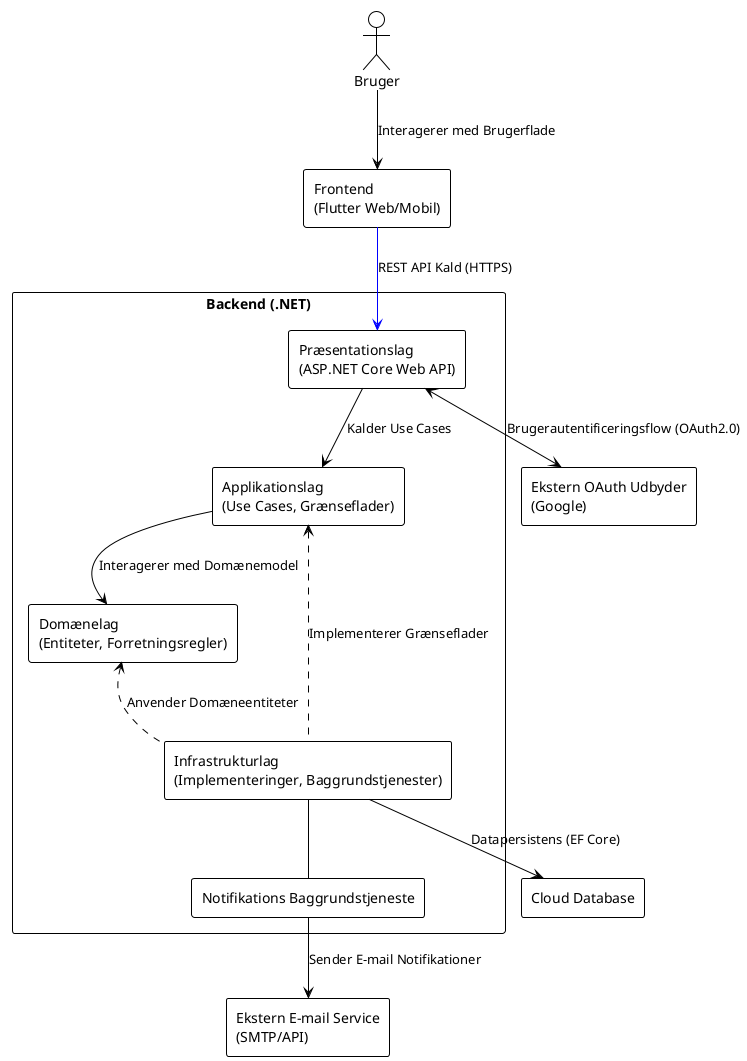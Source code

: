 @startuml OverstayArkitektur
!theme plain
skinparam componentStyle rectangle
skinparam packageStyle rectangle

actor "Bruger" as Bruger

RECTANGLE "Frontend\n(Flutter Web/Mobil)" as Frontend

package "Backend (.NET)" {
  RECTANGLE "Præsentationslag\n(ASP.NET Core Web API)" as API
  RECTANGLE "Applikationslag\n(Use Cases, Grænseflader)" as Applikation
  RECTANGLE "Domænelag\n(Entiteter, Forretningsregler)" as Domæne
  RECTANGLE "Infrastrukturlag\n(Implementeringer, Baggrundstjenester)" as Infrastruktur

  API --> Applikation : Kalder Use Cases
  Applikation --> Domæne : Interagerer med Domænemodel
  Infrastruktur .up.> Applikation : Implementerer Grænseflader
  Infrastruktur .up.> Domæne : Anvender Domæneentiteter

  ' Eksplicit visning af baggrundstjeneste inden for Infrastruktur
  RECTANGLE "Notifikations Baggrundstjeneste" as Baggrundstjeneste
  Infrastruktur -- Baggrundstjeneste
}

RECTANGLE "Cloud Database" as Database
RECTANGLE "Ekstern OAuth Udbyder\n(Google)" as OAuthUdbyder
RECTANGLE "Ekstern E-mail Service\n(SMTP/API)" as EmailService

Bruger --> Frontend : Interagerer med Brugerflade
Frontend -[#0000FF]-> API : REST API Kald (HTTPS)

Infrastruktur --> Database : Datapersistens (EF Core)
Baggrundstjeneste --> EmailService : Sender E-mail Notifikationer

API <--> OAuthUdbyder : Brugerautentificeringsflow (OAuth2.0)

@enduml
